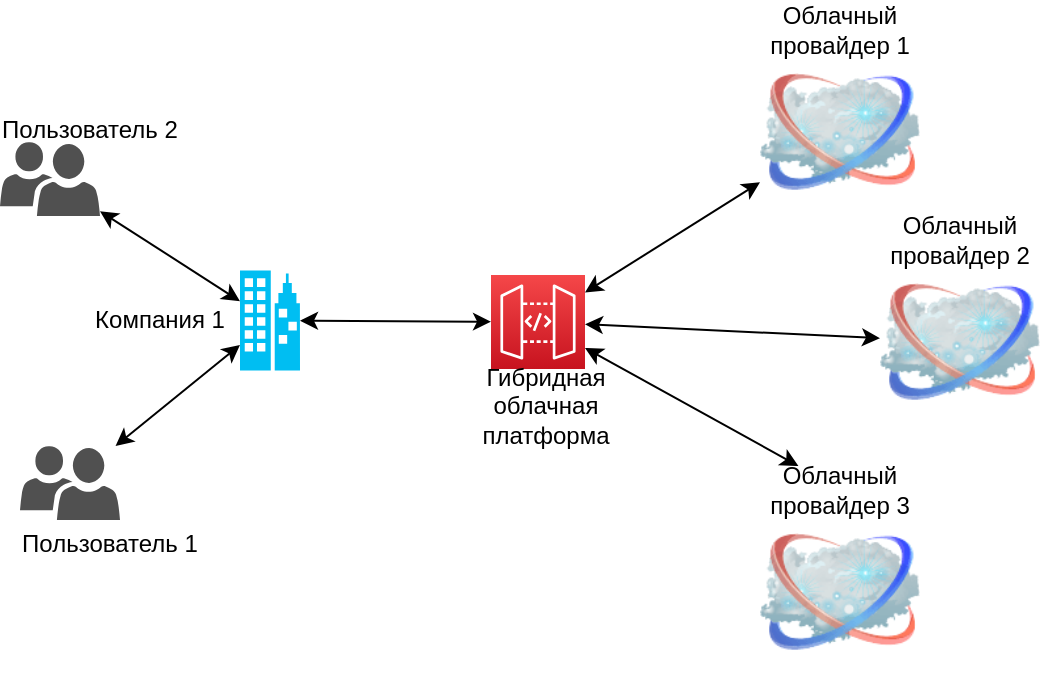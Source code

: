 <mxfile version="13.0.9" type="google"><diagram id="B8vXPy6JIXRPTcoh9yEs" name="Page-1"><mxGraphModel dx="774" dy="398" grid="1" gridSize="10" guides="1" tooltips="1" connect="1" arrows="1" fold="1" page="1" pageScale="1" pageWidth="850" pageHeight="1100" math="0" shadow="0"><root><mxCell id="0"/><mxCell id="1" parent="0"/><mxCell id="e4fVsA1M_tVodU56ESIw-18" value="" style="endArrow=classic;startArrow=classic;html=1;" parent="1" source="e4fVsA1M_tVodU56ESIw-10" target="e4fVsA1M_tVodU56ESIw-1" edge="1"><mxGeometry width="50" height="50" relative="1" as="geometry"><mxPoint x="200" y="227.25" as="sourcePoint"/><mxPoint x="300" y="227.25" as="targetPoint"/></mxGeometry></mxCell><mxCell id="e4fVsA1M_tVodU56ESIw-19" value="" style="endArrow=classic;startArrow=classic;html=1;" parent="1" source="e4fVsA1M_tVodU56ESIw-6" target="e4fVsA1M_tVodU56ESIw-1" edge="1"><mxGeometry width="50" height="50" relative="1" as="geometry"><mxPoint x="110" y="227.25" as="sourcePoint"/><mxPoint x="170" y="227.25" as="targetPoint"/></mxGeometry></mxCell><mxCell id="e4fVsA1M_tVodU56ESIw-35" value="" style="group" parent="1" vertex="1" connectable="0"><mxGeometry x="40" y="110" width="90" height="55" as="geometry"/></mxCell><mxCell id="e4fVsA1M_tVodU56ESIw-10" value="" style="pointerEvents=1;shadow=0;dashed=0;html=1;strokeColor=none;labelPosition=center;verticalLabelPosition=bottom;verticalAlign=top;align=center;fillColor=#505050;shape=mxgraph.mscae.intune.user_group" parent="e4fVsA1M_tVodU56ESIw-35" vertex="1"><mxGeometry y="18" width="50" height="37" as="geometry"/></mxCell><mxCell id="e4fVsA1M_tVodU56ESIw-33" value="Пользователь 2" style="text;html=1;strokeColor=none;fillColor=none;align=center;verticalAlign=middle;whiteSpace=wrap;rounded=0;" parent="e4fVsA1M_tVodU56ESIw-35" vertex="1"><mxGeometry width="90" height="23" as="geometry"/></mxCell><mxCell id="e4fVsA1M_tVodU56ESIw-39" value="" style="group" parent="1" vertex="1" connectable="0"><mxGeometry x="50" y="280" width="90" height="60" as="geometry"/></mxCell><mxCell id="e4fVsA1M_tVodU56ESIw-6" value="" style="pointerEvents=1;shadow=0;dashed=0;html=1;strokeColor=none;labelPosition=center;verticalLabelPosition=bottom;verticalAlign=top;align=center;fillColor=#505050;shape=mxgraph.mscae.intune.user_group" parent="e4fVsA1M_tVodU56ESIw-39" vertex="1"><mxGeometry width="50" height="37" as="geometry"/></mxCell><mxCell id="e4fVsA1M_tVodU56ESIw-31" value="Пользователь 1" style="text;html=1;strokeColor=none;fillColor=none;align=center;verticalAlign=middle;whiteSpace=wrap;rounded=0;" parent="e4fVsA1M_tVodU56ESIw-39" vertex="1"><mxGeometry y="37" width="90" height="23" as="geometry"/></mxCell><mxCell id="e4fVsA1M_tVodU56ESIw-40" value="" style="group" parent="1" vertex="1" connectable="0"><mxGeometry x="80" y="192.25" width="110" height="50" as="geometry"/></mxCell><mxCell id="e4fVsA1M_tVodU56ESIw-1" value="" style="verticalLabelPosition=bottom;html=1;verticalAlign=top;align=center;strokeColor=none;fillColor=#00BEF2;shape=mxgraph.azure.enterprise;pointerEvents=1;" parent="e4fVsA1M_tVodU56ESIw-40" vertex="1"><mxGeometry x="80" width="30" height="50" as="geometry"/></mxCell><mxCell id="e4fVsA1M_tVodU56ESIw-30" value="Компания 1" style="text;html=1;strokeColor=none;fillColor=none;align=center;verticalAlign=middle;whiteSpace=wrap;rounded=0;" parent="e4fVsA1M_tVodU56ESIw-40" vertex="1"><mxGeometry width="80" height="50" as="geometry"/></mxCell><mxCell id="e4fVsA1M_tVodU56ESIw-41" value="" style="group" parent="1" vertex="1" connectable="0"><mxGeometry x="410" y="60" width="100" height="103" as="geometry"/></mxCell><mxCell id="e4fVsA1M_tVodU56ESIw-16" value="" style="image;html=1;labelBackgroundColor=#ffffff;image=img/lib/clip_art/networking/Cloud_128x128.png" parent="e4fVsA1M_tVodU56ESIw-41" vertex="1"><mxGeometry x="10" y="23" width="80" height="80" as="geometry"/></mxCell><mxCell id="e4fVsA1M_tVodU56ESIw-34" value="Облачный провайдер 1" style="text;html=1;strokeColor=none;fillColor=none;align=center;verticalAlign=middle;whiteSpace=wrap;rounded=0;" parent="e4fVsA1M_tVodU56ESIw-41" vertex="1"><mxGeometry width="100" height="23" as="geometry"/></mxCell><mxCell id="-vvU2fnm1jX0IX7ORMxw-1" value="" style="group" parent="1" vertex="1" connectable="0"><mxGeometry x="410" y="290" width="100" height="103" as="geometry"/></mxCell><mxCell id="-vvU2fnm1jX0IX7ORMxw-2" value="" style="image;html=1;labelBackgroundColor=#ffffff;image=img/lib/clip_art/networking/Cloud_128x128.png" parent="-vvU2fnm1jX0IX7ORMxw-1" vertex="1"><mxGeometry x="10" y="23" width="80" height="80" as="geometry"/></mxCell><mxCell id="-vvU2fnm1jX0IX7ORMxw-3" value="Облачный провайдер 3" style="text;html=1;strokeColor=none;fillColor=none;align=center;verticalAlign=middle;whiteSpace=wrap;rounded=0;" parent="-vvU2fnm1jX0IX7ORMxw-1" vertex="1"><mxGeometry width="100" height="23" as="geometry"/></mxCell><mxCell id="-vvU2fnm1jX0IX7ORMxw-5" value="" style="outlineConnect=0;fontColor=#232F3E;gradientColor=#F54749;gradientDirection=north;fillColor=#C7131F;strokeColor=#ffffff;dashed=0;verticalLabelPosition=bottom;verticalAlign=top;align=center;html=1;fontSize=12;fontStyle=0;aspect=fixed;shape=mxgraph.aws4.resourceIcon;resIcon=mxgraph.aws4.api_gateway;" parent="1" vertex="1"><mxGeometry x="285.5" y="194.5" width="47" height="47" as="geometry"/></mxCell><mxCell id="-vvU2fnm1jX0IX7ORMxw-6" value="" style="endArrow=classic;startArrow=classic;html=1;" parent="1" source="-vvU2fnm1jX0IX7ORMxw-5" target="e4fVsA1M_tVodU56ESIw-1" edge="1"><mxGeometry width="50" height="50" relative="1" as="geometry"><mxPoint x="185" y="322.25" as="sourcePoint"/><mxPoint x="185" y="252.25" as="targetPoint"/></mxGeometry></mxCell><mxCell id="-vvU2fnm1jX0IX7ORMxw-7" value="" style="endArrow=classic;startArrow=classic;html=1;strokeColor=#000000;rounded=0;" parent="1" source="e4fVsA1M_tVodU56ESIw-16" target="-vvU2fnm1jX0IX7ORMxw-5" edge="1"><mxGeometry width="50" height="50" relative="1" as="geometry"><mxPoint x="250" y="227.25" as="sourcePoint"/><mxPoint x="200" y="227.25" as="targetPoint"/></mxGeometry></mxCell><mxCell id="-vvU2fnm1jX0IX7ORMxw-9" value="" style="endArrow=classic;startArrow=classic;html=1;rounded=0;" parent="1" source="-vvU2fnm1jX0IX7ORMxw-5" target="-vvU2fnm1jX0IX7ORMxw-3" edge="1"><mxGeometry width="50" height="50" relative="1" as="geometry"><mxPoint x="230" y="289.25" as="sourcePoint"/><mxPoint x="264" y="269.25" as="targetPoint"/></mxGeometry></mxCell><mxCell id="-vvU2fnm1jX0IX7ORMxw-13" value="" style="endArrow=classic;startArrow=classic;html=1;rounded=0;" parent="1" source="-vvU2fnm1jX0IX7ORMxw-5" target="nbDiIE1cVrtvLi5p8UCr-2" edge="1"><mxGeometry width="50" height="50" relative="1" as="geometry"><mxPoint x="273.605" y="250.75" as="sourcePoint"/><mxPoint x="375.5" y="218" as="targetPoint"/><Array as="points"/></mxGeometry></mxCell><mxCell id="nbDiIE1cVrtvLi5p8UCr-1" value="" style="group" vertex="1" connectable="0" parent="1"><mxGeometry x="470" y="165" width="100" height="103" as="geometry"/></mxCell><mxCell id="nbDiIE1cVrtvLi5p8UCr-2" value="" style="image;html=1;labelBackgroundColor=#ffffff;image=img/lib/clip_art/networking/Cloud_128x128.png" vertex="1" parent="nbDiIE1cVrtvLi5p8UCr-1"><mxGeometry x="10" y="23" width="80" height="80" as="geometry"/></mxCell><mxCell id="nbDiIE1cVrtvLi5p8UCr-3" value="Облачный провайдер 2" style="text;html=1;strokeColor=none;fillColor=none;align=center;verticalAlign=middle;whiteSpace=wrap;rounded=0;" vertex="1" parent="nbDiIE1cVrtvLi5p8UCr-1"><mxGeometry width="100" height="23" as="geometry"/></mxCell><mxCell id="nbDiIE1cVrtvLi5p8UCr-4" value="Гибридная облачная платформа" style="text;html=1;strokeColor=none;fillColor=none;align=center;verticalAlign=middle;whiteSpace=wrap;rounded=0;" vertex="1" parent="1"><mxGeometry x="292.5" y="250" width="40" height="20" as="geometry"/></mxCell></root></mxGraphModel></diagram></mxfile>